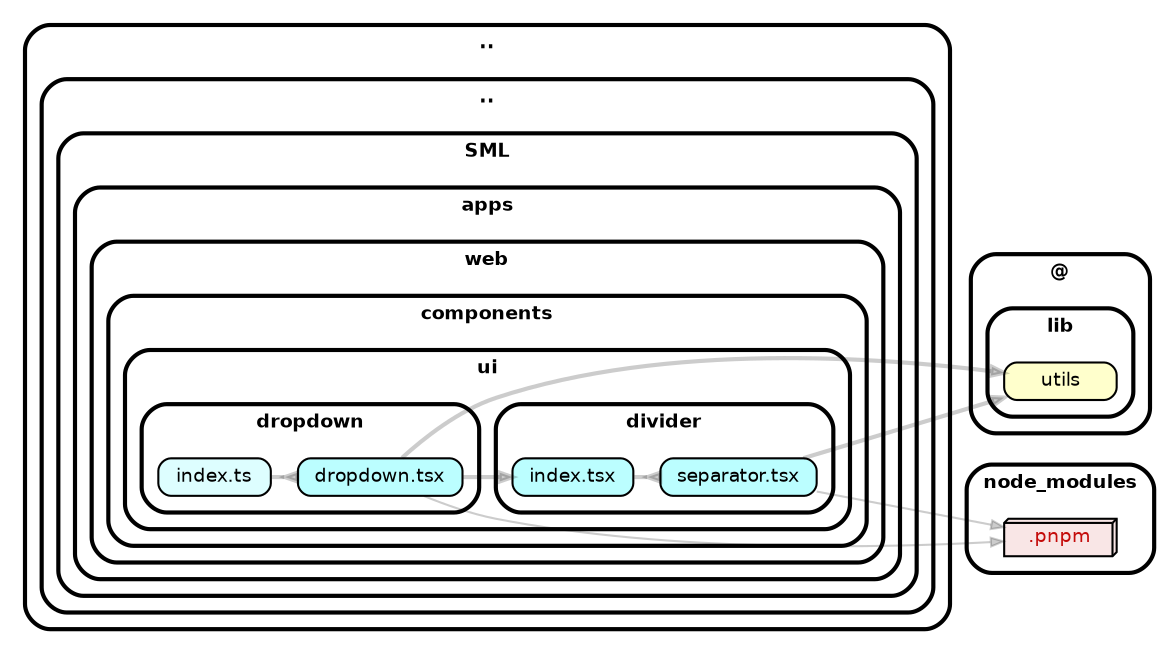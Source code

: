strict digraph "dependency-cruiser output"{
    rankdir="LR" splines="true" overlap="false" nodesep="0.16" ranksep="0.18" fontname="Helvetica-bold" fontsize="9" style="rounded,bold,filled" fillcolor="#ffffff" compound="true"
    node [shape="box" style="rounded, filled" height="0.2" color="black" fillcolor="#ffffcc" fontcolor="black" fontname="Helvetica" fontsize="9"]
    edge [arrowhead="normal" arrowsize="0.6" penwidth="2.0" color="#00000033" fontname="Helvetica" fontsize="9"]

    subgraph "cluster_.." {label=".." subgraph "cluster_../.." {label=".." subgraph "cluster_../../SML" {label="SML" subgraph "cluster_../../SML/apps" {label="apps" subgraph "cluster_../../SML/apps/web" {label="web" subgraph "cluster_../../SML/apps/web/components" {label="components" subgraph "cluster_../../SML/apps/web/components/ui" {label="ui" subgraph "cluster_../../SML/apps/web/components/ui/divider" {label="divider" "../../SML/apps/web/components/ui/divider/index.tsx" [label=<index.tsx> tooltip="index.tsx" URL="../../SML/apps/web/components/ui/divider/index.tsx" fillcolor="#bbfeff"] } } } } } } } }
    "../../SML/apps/web/components/ui/divider/index.tsx" -> "../../SML/apps/web/components/ui/divider/separator.tsx" [arrowhead="inv"]
    subgraph "cluster_.." {label=".." subgraph "cluster_../.." {label=".." subgraph "cluster_../../SML" {label="SML" subgraph "cluster_../../SML/apps" {label="apps" subgraph "cluster_../../SML/apps/web" {label="web" subgraph "cluster_../../SML/apps/web/components" {label="components" subgraph "cluster_../../SML/apps/web/components/ui" {label="ui" subgraph "cluster_../../SML/apps/web/components/ui/divider" {label="divider" "../../SML/apps/web/components/ui/divider/separator.tsx" [label=<separator.tsx> tooltip="separator.tsx" URL="../../SML/apps/web/components/ui/divider/separator.tsx" fillcolor="#bbfeff"] } } } } } } } }
    "../../SML/apps/web/components/ui/divider/separator.tsx" -> "@/lib/utils"
    "../../SML/apps/web/components/ui/divider/separator.tsx" -> "node_modules/.pnpm" [penwidth="1.0"]
    subgraph "cluster_.." {label=".." subgraph "cluster_../.." {label=".." subgraph "cluster_../../SML" {label="SML" subgraph "cluster_../../SML/apps" {label="apps" subgraph "cluster_../../SML/apps/web" {label="web" subgraph "cluster_../../SML/apps/web/components" {label="components" subgraph "cluster_../../SML/apps/web/components/ui" {label="ui" subgraph "cluster_../../SML/apps/web/components/ui/dropdown" {label="dropdown" "../../SML/apps/web/components/ui/dropdown/dropdown.tsx" [label=<dropdown.tsx> tooltip="dropdown.tsx" URL="../../SML/apps/web/components/ui/dropdown/dropdown.tsx" fillcolor="#bbfeff"] } } } } } } } }
    "../../SML/apps/web/components/ui/dropdown/dropdown.tsx" -> "../../SML/apps/web/components/ui/divider/index.tsx"
    "../../SML/apps/web/components/ui/dropdown/dropdown.tsx" -> "@/lib/utils"
    "../../SML/apps/web/components/ui/dropdown/dropdown.tsx" -> "node_modules/.pnpm" [penwidth="1.0"]
    subgraph "cluster_.." {label=".." subgraph "cluster_../.." {label=".." subgraph "cluster_../../SML" {label="SML" subgraph "cluster_../../SML/apps" {label="apps" subgraph "cluster_../../SML/apps/web" {label="web" subgraph "cluster_../../SML/apps/web/components" {label="components" subgraph "cluster_../../SML/apps/web/components/ui" {label="ui" subgraph "cluster_../../SML/apps/web/components/ui/dropdown" {label="dropdown" "../../SML/apps/web/components/ui/dropdown/index.ts" [label=<index.ts> tooltip="index.ts" URL="../../SML/apps/web/components/ui/dropdown/index.ts" fillcolor="#ddfeff"] } } } } } } } }
    "../../SML/apps/web/components/ui/dropdown/index.ts" -> "../../SML/apps/web/components/ui/dropdown/dropdown.tsx" [arrowhead="inv"]
    subgraph "cluster_@" {label="@" subgraph "cluster_@/lib" {label="lib" "@/lib/utils" [label=<utils> tooltip="utils" ] } }
    subgraph "cluster_node_modules" {label="node_modules" "node_modules/.pnpm" [label=<.pnpm> tooltip=".pnpm" URL="https://www.npmjs.com/package/.pnpm" shape="box3d" fillcolor="#c40b0a1a" fontcolor="#c40b0a"] }
}
